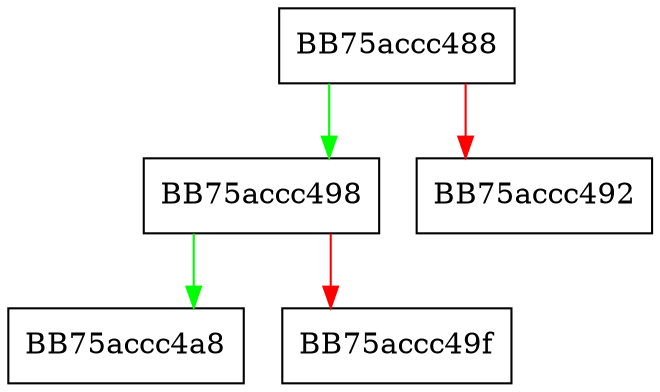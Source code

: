 digraph get_last_closed_paren {
  node [shape="box"];
  graph [splines=ortho];
  BB75accc488 -> BB75accc498 [color="green"];
  BB75accc488 -> BB75accc492 [color="red"];
  BB75accc498 -> BB75accc4a8 [color="green"];
  BB75accc498 -> BB75accc49f [color="red"];
}